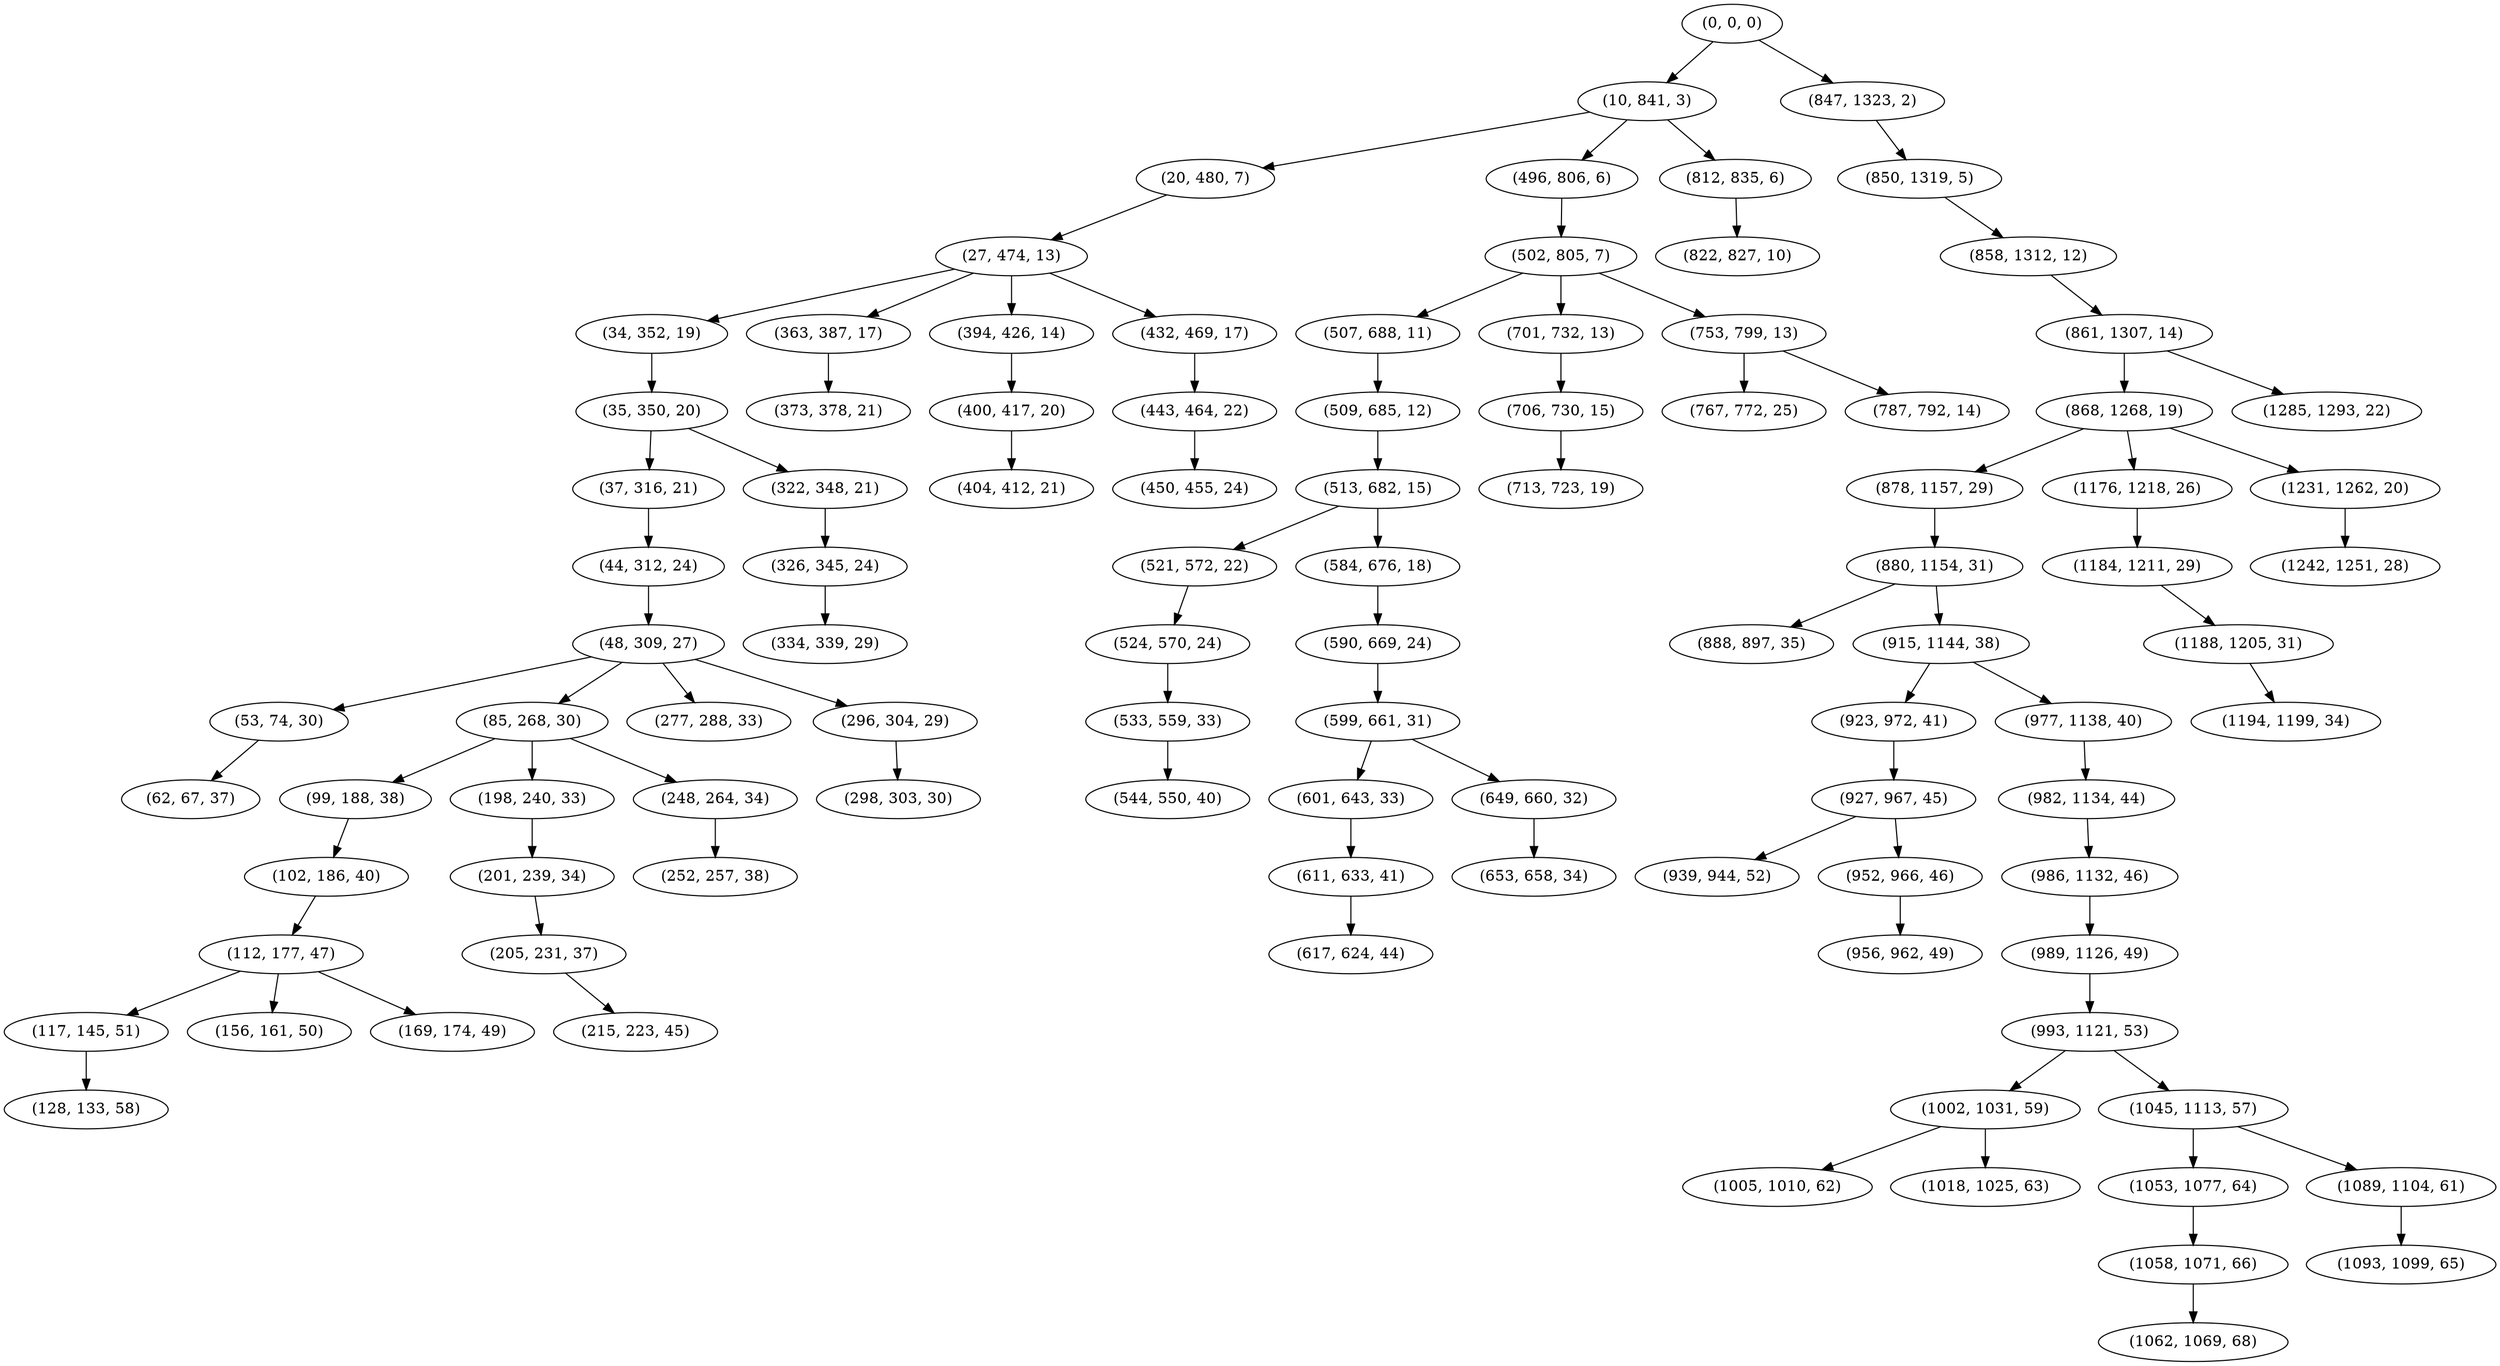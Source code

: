 digraph tree {
    "(0, 0, 0)";
    "(10, 841, 3)";
    "(20, 480, 7)";
    "(27, 474, 13)";
    "(34, 352, 19)";
    "(35, 350, 20)";
    "(37, 316, 21)";
    "(44, 312, 24)";
    "(48, 309, 27)";
    "(53, 74, 30)";
    "(62, 67, 37)";
    "(85, 268, 30)";
    "(99, 188, 38)";
    "(102, 186, 40)";
    "(112, 177, 47)";
    "(117, 145, 51)";
    "(128, 133, 58)";
    "(156, 161, 50)";
    "(169, 174, 49)";
    "(198, 240, 33)";
    "(201, 239, 34)";
    "(205, 231, 37)";
    "(215, 223, 45)";
    "(248, 264, 34)";
    "(252, 257, 38)";
    "(277, 288, 33)";
    "(296, 304, 29)";
    "(298, 303, 30)";
    "(322, 348, 21)";
    "(326, 345, 24)";
    "(334, 339, 29)";
    "(363, 387, 17)";
    "(373, 378, 21)";
    "(394, 426, 14)";
    "(400, 417, 20)";
    "(404, 412, 21)";
    "(432, 469, 17)";
    "(443, 464, 22)";
    "(450, 455, 24)";
    "(496, 806, 6)";
    "(502, 805, 7)";
    "(507, 688, 11)";
    "(509, 685, 12)";
    "(513, 682, 15)";
    "(521, 572, 22)";
    "(524, 570, 24)";
    "(533, 559, 33)";
    "(544, 550, 40)";
    "(584, 676, 18)";
    "(590, 669, 24)";
    "(599, 661, 31)";
    "(601, 643, 33)";
    "(611, 633, 41)";
    "(617, 624, 44)";
    "(649, 660, 32)";
    "(653, 658, 34)";
    "(701, 732, 13)";
    "(706, 730, 15)";
    "(713, 723, 19)";
    "(753, 799, 13)";
    "(767, 772, 25)";
    "(787, 792, 14)";
    "(812, 835, 6)";
    "(822, 827, 10)";
    "(847, 1323, 2)";
    "(850, 1319, 5)";
    "(858, 1312, 12)";
    "(861, 1307, 14)";
    "(868, 1268, 19)";
    "(878, 1157, 29)";
    "(880, 1154, 31)";
    "(888, 897, 35)";
    "(915, 1144, 38)";
    "(923, 972, 41)";
    "(927, 967, 45)";
    "(939, 944, 52)";
    "(952, 966, 46)";
    "(956, 962, 49)";
    "(977, 1138, 40)";
    "(982, 1134, 44)";
    "(986, 1132, 46)";
    "(989, 1126, 49)";
    "(993, 1121, 53)";
    "(1002, 1031, 59)";
    "(1005, 1010, 62)";
    "(1018, 1025, 63)";
    "(1045, 1113, 57)";
    "(1053, 1077, 64)";
    "(1058, 1071, 66)";
    "(1062, 1069, 68)";
    "(1089, 1104, 61)";
    "(1093, 1099, 65)";
    "(1176, 1218, 26)";
    "(1184, 1211, 29)";
    "(1188, 1205, 31)";
    "(1194, 1199, 34)";
    "(1231, 1262, 20)";
    "(1242, 1251, 28)";
    "(1285, 1293, 22)";
    "(0, 0, 0)" -> "(10, 841, 3)";
    "(0, 0, 0)" -> "(847, 1323, 2)";
    "(10, 841, 3)" -> "(20, 480, 7)";
    "(10, 841, 3)" -> "(496, 806, 6)";
    "(10, 841, 3)" -> "(812, 835, 6)";
    "(20, 480, 7)" -> "(27, 474, 13)";
    "(27, 474, 13)" -> "(34, 352, 19)";
    "(27, 474, 13)" -> "(363, 387, 17)";
    "(27, 474, 13)" -> "(394, 426, 14)";
    "(27, 474, 13)" -> "(432, 469, 17)";
    "(34, 352, 19)" -> "(35, 350, 20)";
    "(35, 350, 20)" -> "(37, 316, 21)";
    "(35, 350, 20)" -> "(322, 348, 21)";
    "(37, 316, 21)" -> "(44, 312, 24)";
    "(44, 312, 24)" -> "(48, 309, 27)";
    "(48, 309, 27)" -> "(53, 74, 30)";
    "(48, 309, 27)" -> "(85, 268, 30)";
    "(48, 309, 27)" -> "(277, 288, 33)";
    "(48, 309, 27)" -> "(296, 304, 29)";
    "(53, 74, 30)" -> "(62, 67, 37)";
    "(85, 268, 30)" -> "(99, 188, 38)";
    "(85, 268, 30)" -> "(198, 240, 33)";
    "(85, 268, 30)" -> "(248, 264, 34)";
    "(99, 188, 38)" -> "(102, 186, 40)";
    "(102, 186, 40)" -> "(112, 177, 47)";
    "(112, 177, 47)" -> "(117, 145, 51)";
    "(112, 177, 47)" -> "(156, 161, 50)";
    "(112, 177, 47)" -> "(169, 174, 49)";
    "(117, 145, 51)" -> "(128, 133, 58)";
    "(198, 240, 33)" -> "(201, 239, 34)";
    "(201, 239, 34)" -> "(205, 231, 37)";
    "(205, 231, 37)" -> "(215, 223, 45)";
    "(248, 264, 34)" -> "(252, 257, 38)";
    "(296, 304, 29)" -> "(298, 303, 30)";
    "(322, 348, 21)" -> "(326, 345, 24)";
    "(326, 345, 24)" -> "(334, 339, 29)";
    "(363, 387, 17)" -> "(373, 378, 21)";
    "(394, 426, 14)" -> "(400, 417, 20)";
    "(400, 417, 20)" -> "(404, 412, 21)";
    "(432, 469, 17)" -> "(443, 464, 22)";
    "(443, 464, 22)" -> "(450, 455, 24)";
    "(496, 806, 6)" -> "(502, 805, 7)";
    "(502, 805, 7)" -> "(507, 688, 11)";
    "(502, 805, 7)" -> "(701, 732, 13)";
    "(502, 805, 7)" -> "(753, 799, 13)";
    "(507, 688, 11)" -> "(509, 685, 12)";
    "(509, 685, 12)" -> "(513, 682, 15)";
    "(513, 682, 15)" -> "(521, 572, 22)";
    "(513, 682, 15)" -> "(584, 676, 18)";
    "(521, 572, 22)" -> "(524, 570, 24)";
    "(524, 570, 24)" -> "(533, 559, 33)";
    "(533, 559, 33)" -> "(544, 550, 40)";
    "(584, 676, 18)" -> "(590, 669, 24)";
    "(590, 669, 24)" -> "(599, 661, 31)";
    "(599, 661, 31)" -> "(601, 643, 33)";
    "(599, 661, 31)" -> "(649, 660, 32)";
    "(601, 643, 33)" -> "(611, 633, 41)";
    "(611, 633, 41)" -> "(617, 624, 44)";
    "(649, 660, 32)" -> "(653, 658, 34)";
    "(701, 732, 13)" -> "(706, 730, 15)";
    "(706, 730, 15)" -> "(713, 723, 19)";
    "(753, 799, 13)" -> "(767, 772, 25)";
    "(753, 799, 13)" -> "(787, 792, 14)";
    "(812, 835, 6)" -> "(822, 827, 10)";
    "(847, 1323, 2)" -> "(850, 1319, 5)";
    "(850, 1319, 5)" -> "(858, 1312, 12)";
    "(858, 1312, 12)" -> "(861, 1307, 14)";
    "(861, 1307, 14)" -> "(868, 1268, 19)";
    "(861, 1307, 14)" -> "(1285, 1293, 22)";
    "(868, 1268, 19)" -> "(878, 1157, 29)";
    "(868, 1268, 19)" -> "(1176, 1218, 26)";
    "(868, 1268, 19)" -> "(1231, 1262, 20)";
    "(878, 1157, 29)" -> "(880, 1154, 31)";
    "(880, 1154, 31)" -> "(888, 897, 35)";
    "(880, 1154, 31)" -> "(915, 1144, 38)";
    "(915, 1144, 38)" -> "(923, 972, 41)";
    "(915, 1144, 38)" -> "(977, 1138, 40)";
    "(923, 972, 41)" -> "(927, 967, 45)";
    "(927, 967, 45)" -> "(939, 944, 52)";
    "(927, 967, 45)" -> "(952, 966, 46)";
    "(952, 966, 46)" -> "(956, 962, 49)";
    "(977, 1138, 40)" -> "(982, 1134, 44)";
    "(982, 1134, 44)" -> "(986, 1132, 46)";
    "(986, 1132, 46)" -> "(989, 1126, 49)";
    "(989, 1126, 49)" -> "(993, 1121, 53)";
    "(993, 1121, 53)" -> "(1002, 1031, 59)";
    "(993, 1121, 53)" -> "(1045, 1113, 57)";
    "(1002, 1031, 59)" -> "(1005, 1010, 62)";
    "(1002, 1031, 59)" -> "(1018, 1025, 63)";
    "(1045, 1113, 57)" -> "(1053, 1077, 64)";
    "(1045, 1113, 57)" -> "(1089, 1104, 61)";
    "(1053, 1077, 64)" -> "(1058, 1071, 66)";
    "(1058, 1071, 66)" -> "(1062, 1069, 68)";
    "(1089, 1104, 61)" -> "(1093, 1099, 65)";
    "(1176, 1218, 26)" -> "(1184, 1211, 29)";
    "(1184, 1211, 29)" -> "(1188, 1205, 31)";
    "(1188, 1205, 31)" -> "(1194, 1199, 34)";
    "(1231, 1262, 20)" -> "(1242, 1251, 28)";
}
